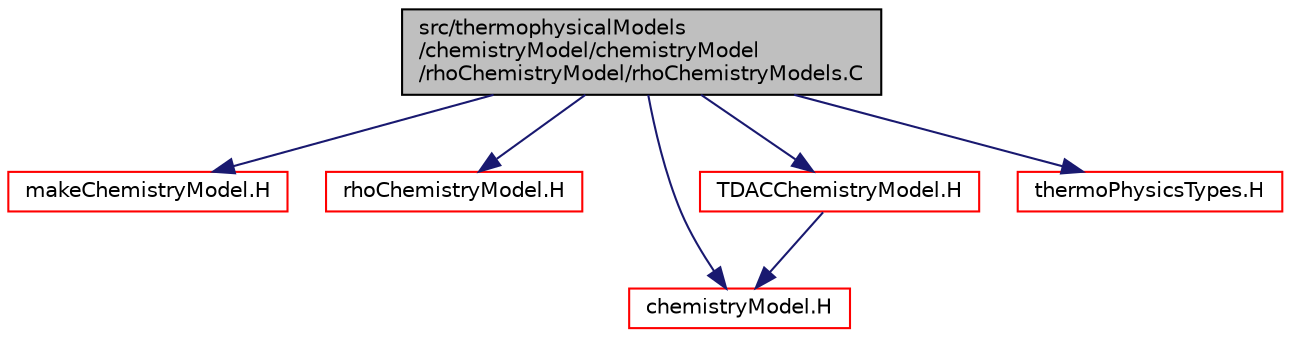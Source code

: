 digraph "src/thermophysicalModels/chemistryModel/chemistryModel/rhoChemistryModel/rhoChemistryModels.C"
{
  bgcolor="transparent";
  edge [fontname="Helvetica",fontsize="10",labelfontname="Helvetica",labelfontsize="10"];
  node [fontname="Helvetica",fontsize="10",shape=record];
  Node0 [label="src/thermophysicalModels\l/chemistryModel/chemistryModel\l/rhoChemistryModel/rhoChemistryModels.C",height=0.2,width=0.4,color="black", fillcolor="grey75", style="filled", fontcolor="black"];
  Node0 -> Node1 [color="midnightblue",fontsize="10",style="solid",fontname="Helvetica"];
  Node1 [label="makeChemistryModel.H",height=0.2,width=0.4,color="red",URL="$a15812.html",tooltip="Macros for instantiating chemistry models based on compressibility and transport types. "];
  Node0 -> Node3 [color="midnightblue",fontsize="10",style="solid",fontname="Helvetica"];
  Node3 [label="rhoChemistryModel.H",height=0.2,width=0.4,color="red",URL="$a15830.html"];
  Node0 -> Node335 [color="midnightblue",fontsize="10",style="solid",fontname="Helvetica"];
  Node335 [label="chemistryModel.H",height=0.2,width=0.4,color="red",URL="$a15806.html"];
  Node0 -> Node344 [color="midnightblue",fontsize="10",style="solid",fontname="Helvetica"];
  Node344 [label="TDACChemistryModel.H",height=0.2,width=0.4,color="red",URL="$a15953.html"];
  Node344 -> Node335 [color="midnightblue",fontsize="10",style="solid",fontname="Helvetica"];
  Node0 -> Node351 [color="midnightblue",fontsize="10",style="solid",fontname="Helvetica"];
  Node351 [label="thermoPhysicsTypes.H",height=0.2,width=0.4,color="red",URL="$a16931.html",tooltip="Type definitions for thermo-physics models. "];
}

